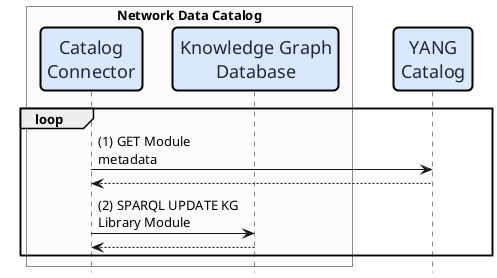 @startuml catalog-connector-source
hide footbox

' You can style participants globally if you want
skinparam participant {
  BackgroundColor #DAE8FC
  BorderColor #000000
  FontColor #1e293b
  FontSize 18
  FontStyle light
  RoundCorner 10
}

skinparam sequenceActorFontSize 18

skinparam ParticipantBorderThickness 2
skinparam ParticipantPadding 10

skinparam BoxFontSize 30
skinparam BoxPadding 25

skinparam backgroundColor #FFFFFF

' If you want to use a custom actor sprite, you must define it as a sprite (see previous answer).
box "Network Data Catalog" #FCFCFC
  participant "Catalog\nConnector" as CatalogConnector
  participant "Knowledge Graph\nDatabase" as KGDB
end box

participant "YANG\nCatalog" as YANGCatalog

loop
CatalogConnector -> YANGCatalog : (1) GET Module\nmetadata
YANGCatalog --> CatalogConnector

CatalogConnector -> KGDB : (2) SPARQL UPDATE KG\nLibrary Module
KGDB --> CatalogConnector
end
@enduml
